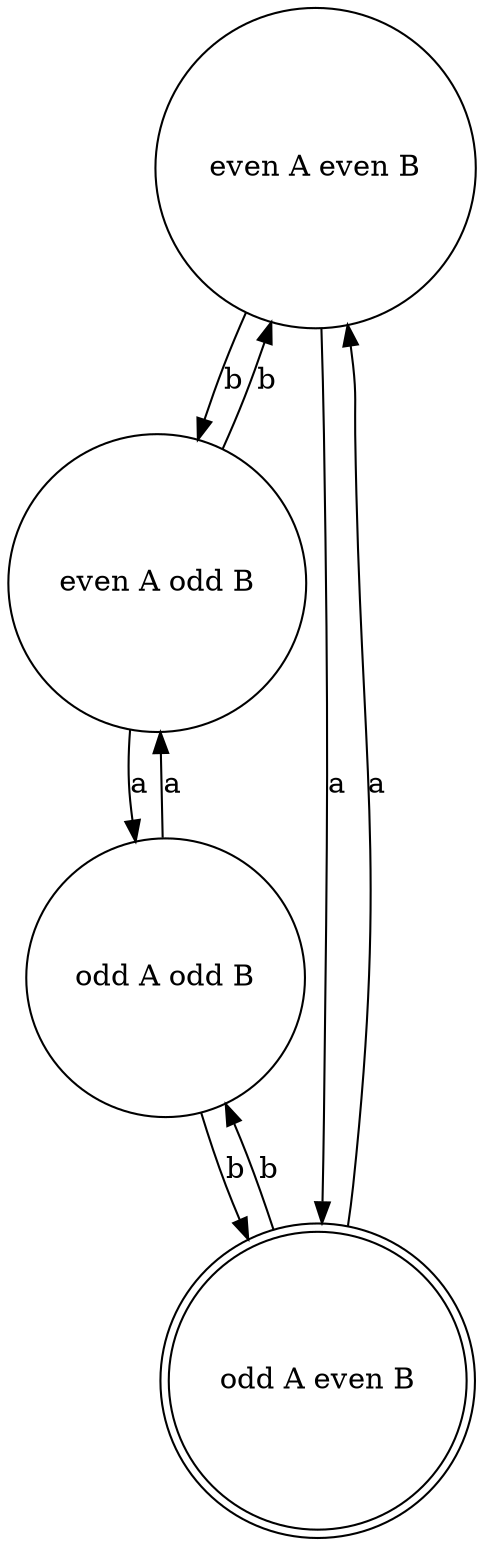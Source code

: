 digraph G {
4525227024 [label="even A even B"];
4525227024 [shape="circle"];
4525227024 -> 4527689056 [label=b];
4525227024 -> 4527693040 [label=a];
4527689056 [label="even A odd B"];
4527689056 [shape="circle"];
4527689056 -> 4525227024 [label=b];
4527689056 -> 4527691024 [label=a];
4527691024 [label="odd A odd B"];
4527691024 [shape="circle"];
4527691024 -> 4527689056 [label=a];
4527691024 -> 4527693040 [label=b];
4527693040 [label="odd A even B"];
4527693040 [shape="doublecircle"];
4527693040 -> 4525227024 [label=a];
4527693040 -> 4527691024 [label=b];
}
